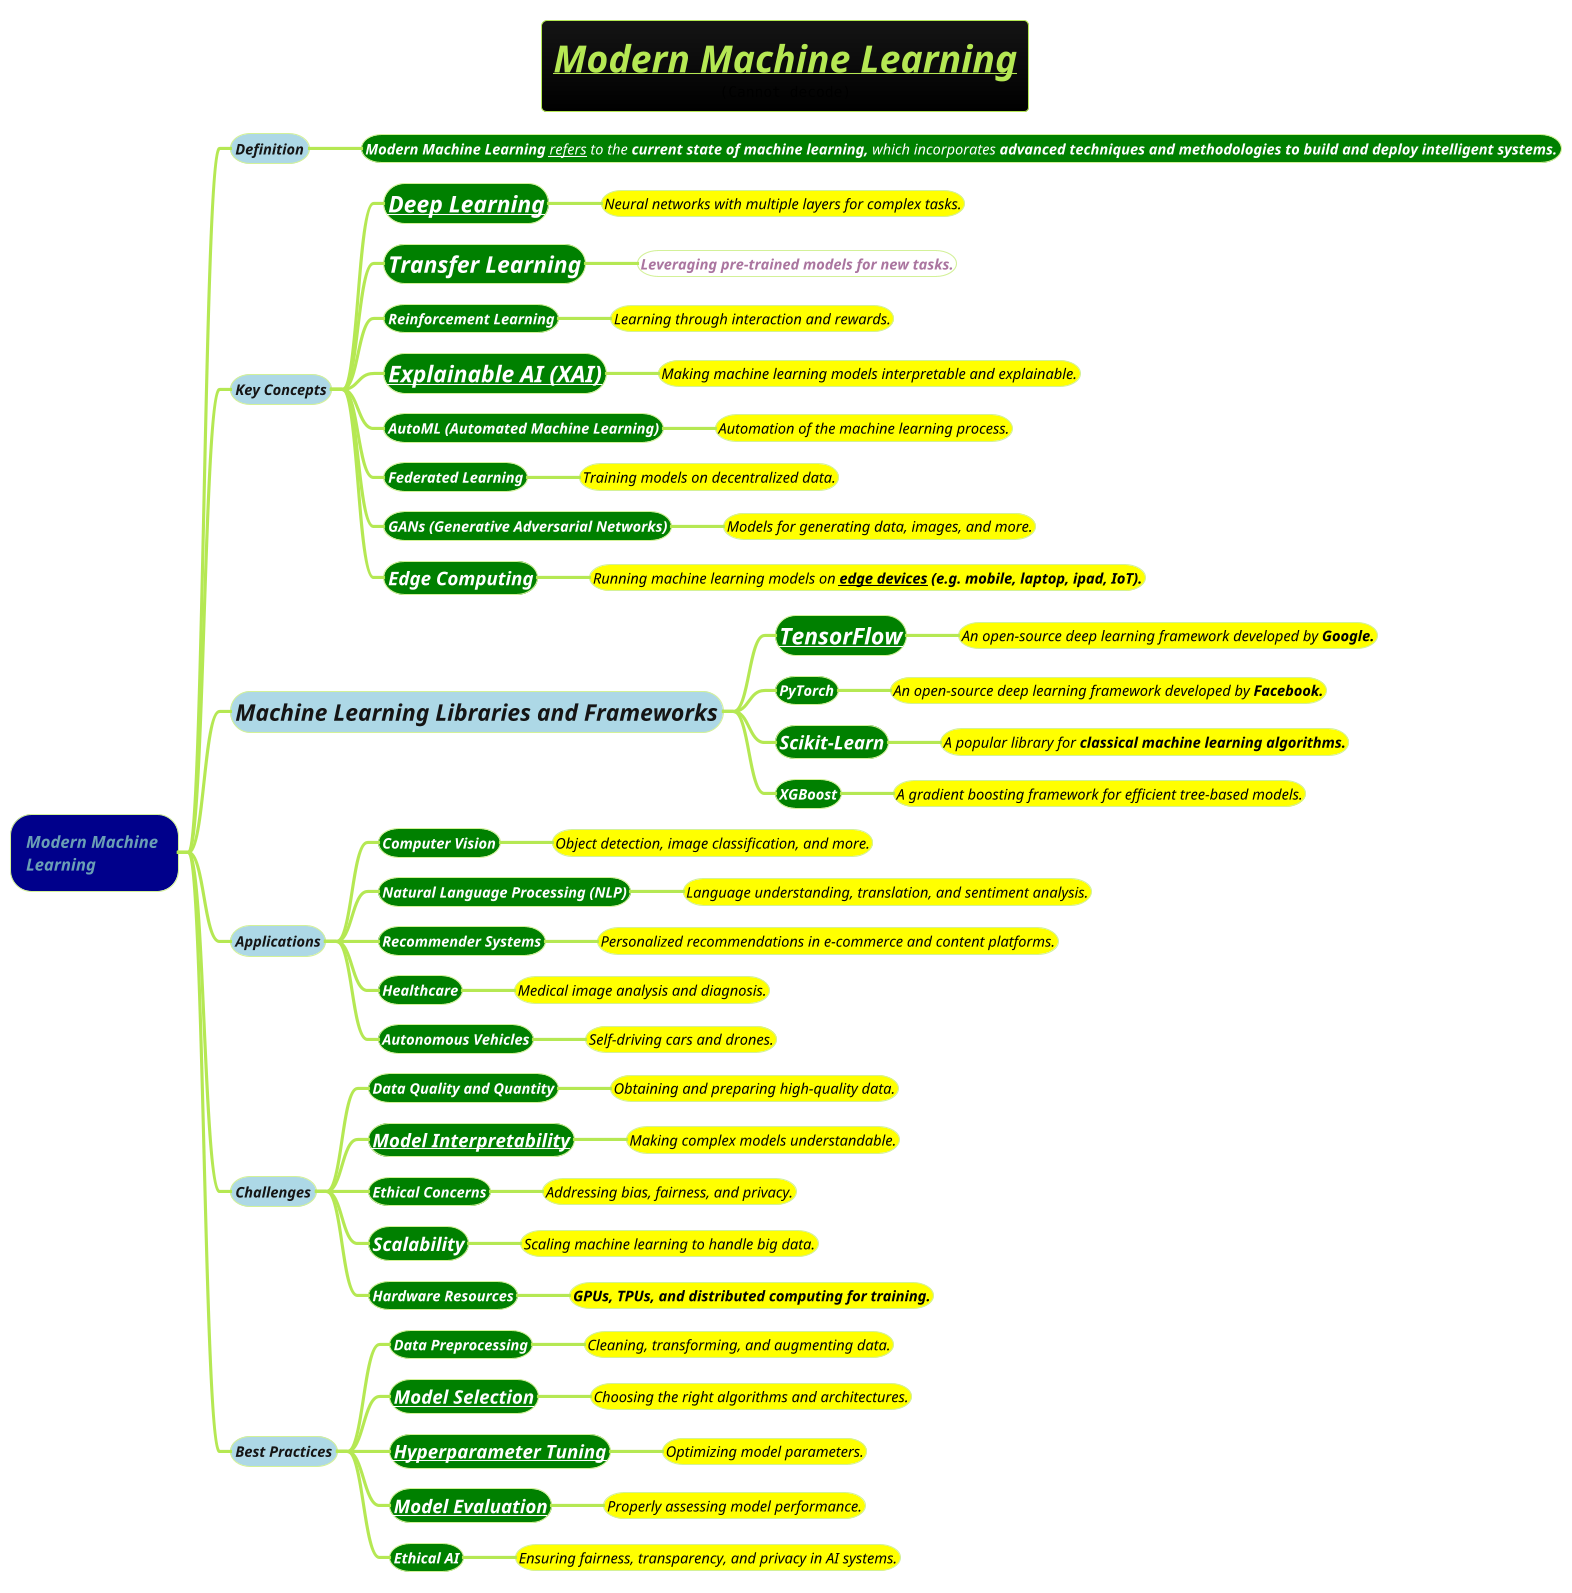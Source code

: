 @startmindmap
title =<b><i><u>Modern Machine Learning \n<img:images/img_2.png>
!theme hacker

*[#darkblue] <i>Modern Machine \n<i>Learning
**[#lightblue] <size:14><i>Definition
***[#green] <color #white><i><size:14><i>**Modern Machine Learning** __refers__ to the **current state of machine learning,** which incorporates **advanced techniques and methodologies to build and deploy intelligent systems.**

**[#lightblue] <size:14><i>Key Concepts
***[#green] <size:22><color #white><i>**[[3-deep-learning-DL/Deep-Learning.puml Deep Learning]]**
****[#yellow] <color #black><i><size:14>Neural networks with multiple layers for complex tasks.
***[#green] <i><size:22><b><color #white>Transfer Learning
****[#white] <i><size:14>**Leveraging pre-trained models for new tasks.**
***[#green] <b><color #white><i><size:14>Reinforcement Learning
****[#yellow] <color #black><i><size:14>Learning through interaction and rewards.
***[#green] <b><color #white><i><size:22>[[3-deep-learning-DL/how-to/Model-Explainability.puml Explainable AI (XAI)]]
****[#yellow] <color #black><i><size:14>Making machine learning models interpretable and explainable.
***[#green] <b><color #white><i><size:14>AutoML **(Automated Machine Learning)**
****[#yellow] <color #black><i><size:14>Automation of the machine learning process.
***[#green] <b><color #white><i><size:14>Federated Learning
****[#yellow] <color #black><i><size:14>Training models on decentralized data.
***[#green] <b><color #white><i><size:14>GANs **(Generative Adversarial Networks)**
****[#yellow] <color #black><i><size:14>Models for generating data, images, and more.
***[#green] <size:18><color #white><i>**Edge Computing**
****[#yellow] <color #black><i><size:14>Running machine learning models on __**edge devices**__ **(e.g. mobile, laptop, ipad, IoT).**

**[#lightblue] <size:22><i>Machine Learning Libraries and Frameworks
***[#green] <b><color #white><i><size:22>[[tensorflow-by-google/tensorflow.puml TensorFlow]]
****[#yellow] <color #black><i><size:14>An open-source deep learning framework developed by **Google.**
***[#green] <b><color #white><i><size:14>PyTorch
****[#yellow] <color #black><i><size:14>An open-source deep learning framework developed by **Facebook.**
***[#green] <size:18><color #white><i>**Scikit-Learn**
****[#yellow] <color #black><i><size:14>A popular library for **classical machine learning algorithms.**
***[#green] <b><color #white><i><size:14>XGBoost
****[#yellow] <color #black><i><size:14>A gradient boosting framework for efficient tree-based models.

**[#lightblue] <size:14><i>Applications
***[#green] <b><color #white><i><size:14>Computer Vision
****[#yellow] <color #black><i><size:14>Object detection, image classification, and more.
***[#green] <b><color #white><i><size:14>Natural Language Processing **(NLP)**
****[#yellow] <color #black><i><size:14>Language understanding, translation, and sentiment analysis.
***[#green] <b><color #white><i><size:14>Recommender Systems
****[#yellow] <color #black><i><size:14>Personalized recommendations in e-commerce and content platforms.
***[#green] <b><color #white><i><size:14>Healthcare
****[#yellow] <color #black><i><size:14>Medical image analysis and diagnosis.
***[#green] <b><color #white><i><size:14>Autonomous Vehicles
****[#yellow] <color #black><i><size:14>Self-driving cars and drones.

**[#lightblue] <size:14><i>Challenges
***[#green] <b><color #white><i><size:14>Data Quality and Quantity
****[#yellow] <color #black><i><size:14>Obtaining and preparing high-quality data.
***[#green] <b><color #white><i><size:18>[[3-deep-learning-DL/how-to/Model-Explainability.puml Model Interpretability]]
****[#yellow] <color #black><i><size:14>Making complex models understandable.
***[#green] <b><color #white><i><size:14>Ethical Concerns
****[#yellow] <color #black><i><size:14>Addressing bias, fairness, and privacy.
***[#green] <size:18><color #white><i>**Scalability**
****[#yellow] <color #black><i><size:14>Scaling machine learning to handle big data.
***[#green] <b><color #white><i><size:14>Hardware Resources
****[#yellow] <color #black><i><size:14>**GPUs, TPUs, and distributed computing for training.**

**[#lightblue] <size:14><i>Best Practices
***[#green] <b><size:14><color #white><i>**Data Preprocessing**
****[#yellow] <color #black><i><size:14>Cleaning, transforming, and augmenting data.
***[#green] <i><size:18>**[[3-deep-learning-DL/how-to/Criteria-to-Select-a-Network-Architecture.puml Model Selection]]**
****[#yellow] <color #black><i><size:14>Choosing the right algorithms and architectures.
***[#green] <i><size:18>**[[3-deep-learning-DL/Hyperparameter-Tuning.puml Hyperparameter Tuning]]**
****[#yellow] <color #black><i><size:14>Optimizing model parameters.
***[#green] <b><color #white><i><size:18>[[Model-Evaluation.puml Model Evaluation]]
****[#yellow] <color #black><i><size:14>Properly assessing model performance.
***[#green] <b><color #white><i><size:14>Ethical AI
****[#yellow] <color #black><i><size:14>Ensuring fairness, transparency, and privacy in AI systems.

@endmindmap

